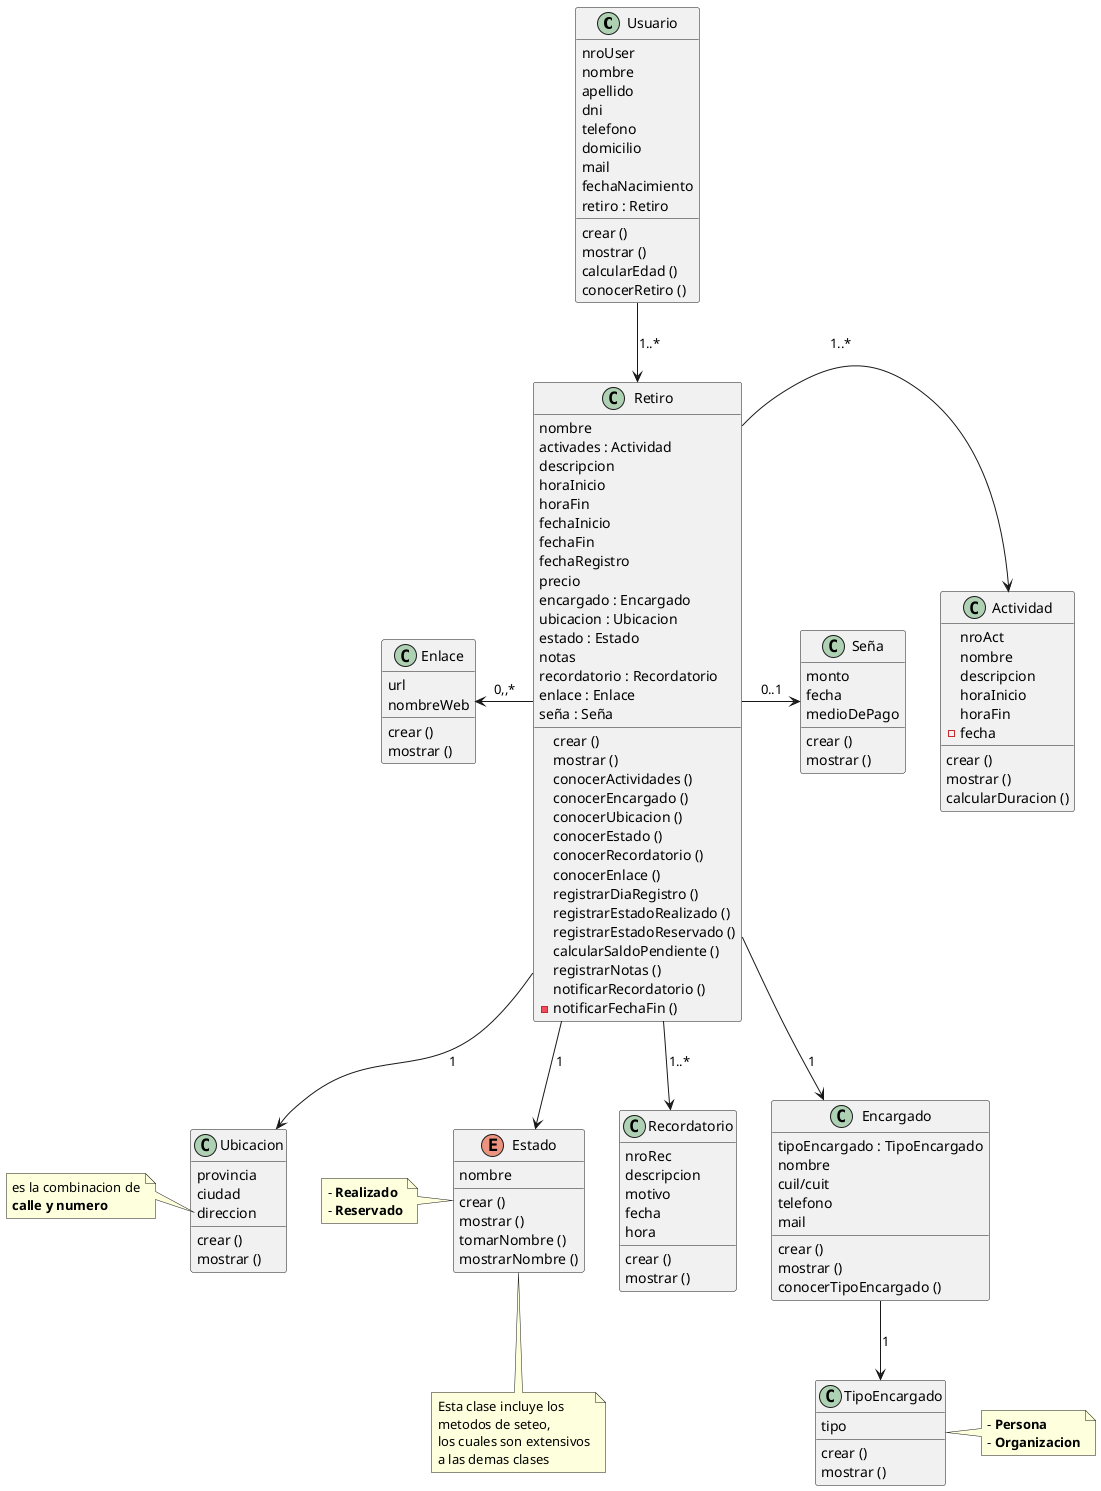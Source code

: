 @startuml diagrama de clases TPI.V1
' DEFINICION DE CLASES
class Usuario {
    nroUser
    nombre
    apellido
    dni
    telefono
    domicilio
    mail
    fechaNacimiento
    retiro : Retiro
    crear ()
    mostrar ()
    calcularEdad ()
    conocerRetiro ()
}
class Retiro {
    nombre
    activades : Actividad
    descripcion
    horaInicio
    horaFin
    fechaInicio
    fechaFin
    fechaRegistro
    precio
    encargado : Encargado
    ubicacion : Ubicacion
    estado : Estado
    notas
    recordatorio : Recordatorio
    enlace : Enlace
    seña : Seña
    crear ()
    mostrar ()
    conocerActividades ()
    conocerEncargado ()
    conocerUbicacion ()
    conocerEstado ()
    conocerRecordatorio ()
    conocerEnlace ()
    registrarDiaRegistro ()
    registrarEstadoRealizado ()
    registrarEstadoReservado ()
    calcularSaldoPendiente ()
    registrarNotas ()
    notificarRecordatorio ()
    - notificarFechaFin ()
}
class Actividad {
    nroAct
    nombre
    descripcion
    horaInicio
    horaFin
    - fecha 
    crear ()
    mostrar ()
    calcularDuracion ()
}

class Ubicacion {
    provincia
    ciudad
    direccion
    crear ()
    mostrar ()
}

enum Estado {
    nombre
    crear ()
    mostrar ()
    tomarNombre ()
    mostrarNombre ()
}

class Recordatorio {
    nroRec
    descripcion
    motivo
    fecha
    hora
    crear ()
    mostrar ()
}

class Enlace {
    url
    nombreWeb
    crear ()
    mostrar ()
}

class Encargado {
    tipoEncargado : TipoEncargado
    nombre
    cuil/cuit
    telefono
    mail
    crear ()
    mostrar ()
    conocerTipoEncargado ()
}

class TipoEncargado {
    tipo
    crear ()
    mostrar ()
}

class Seña {
    monto
    fecha
    medioDePago
    crear ()
    mostrar ()
}

' NOTAS CON  POSICIONAMIENTO
note left of Ubicacion::direccion
    es la combinacion de
    <b>calle y numero</b>
end note
note right of TipoEncargado
    - <b>Persona</b>
    - <b>Organizacion</b>
end note
note left of Estado
    - <b>Realizado</b>
    - <b>Reservado</b>
end note

' NOTAS CON ALIAS
note "Esta clase incluye los\nmetodos de seteo,\nlos cuales son extensivos\na las demas clases" as N1

' RELACIONES 
Usuario --> Retiro : 1..*
Retiro -> Actividad : 1..*
Retiro -down-> Ubicacion : 1
Retiro -down-> Estado : 1
Estado .down. N1
Retiro -down-> Encargado : 1
Encargado -down-> TipoEncargado : 1
Retiro --> Recordatorio : 1..*
Retiro -left-> Enlace : 0,,*
Retiro -right-> Seña : 0..1

@enduml